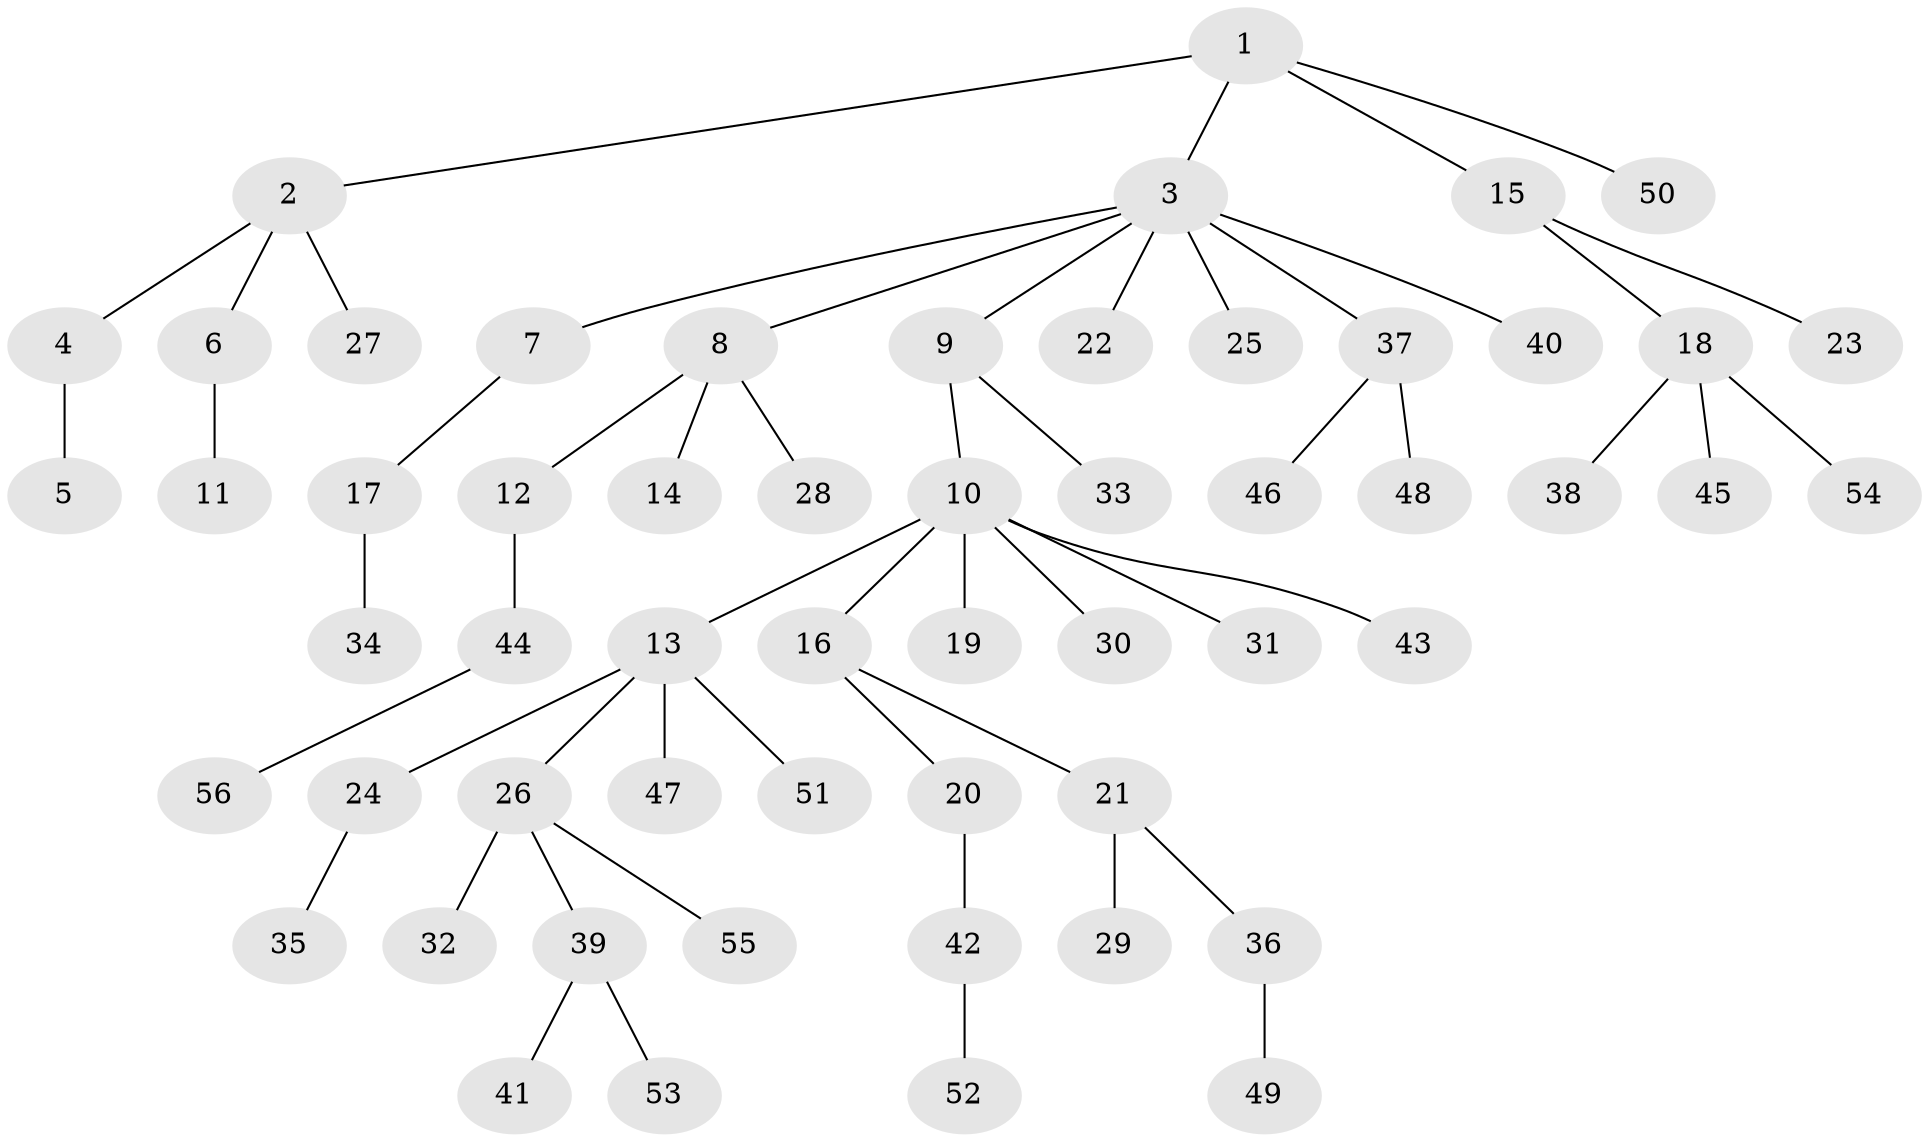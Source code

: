 // coarse degree distribution, {1: 0.5217391304347826, 2: 0.2608695652173913, 6: 0.043478260869565216, 5: 0.043478260869565216, 3: 0.13043478260869565}
// Generated by graph-tools (version 1.1) at 2025/37/03/04/25 23:37:16]
// undirected, 56 vertices, 55 edges
graph export_dot {
  node [color=gray90,style=filled];
  1;
  2;
  3;
  4;
  5;
  6;
  7;
  8;
  9;
  10;
  11;
  12;
  13;
  14;
  15;
  16;
  17;
  18;
  19;
  20;
  21;
  22;
  23;
  24;
  25;
  26;
  27;
  28;
  29;
  30;
  31;
  32;
  33;
  34;
  35;
  36;
  37;
  38;
  39;
  40;
  41;
  42;
  43;
  44;
  45;
  46;
  47;
  48;
  49;
  50;
  51;
  52;
  53;
  54;
  55;
  56;
  1 -- 2;
  1 -- 3;
  1 -- 15;
  1 -- 50;
  2 -- 4;
  2 -- 6;
  2 -- 27;
  3 -- 7;
  3 -- 8;
  3 -- 9;
  3 -- 22;
  3 -- 25;
  3 -- 37;
  3 -- 40;
  4 -- 5;
  6 -- 11;
  7 -- 17;
  8 -- 12;
  8 -- 14;
  8 -- 28;
  9 -- 10;
  9 -- 33;
  10 -- 13;
  10 -- 16;
  10 -- 19;
  10 -- 30;
  10 -- 31;
  10 -- 43;
  12 -- 44;
  13 -- 24;
  13 -- 26;
  13 -- 47;
  13 -- 51;
  15 -- 18;
  15 -- 23;
  16 -- 20;
  16 -- 21;
  17 -- 34;
  18 -- 38;
  18 -- 45;
  18 -- 54;
  20 -- 42;
  21 -- 29;
  21 -- 36;
  24 -- 35;
  26 -- 32;
  26 -- 39;
  26 -- 55;
  36 -- 49;
  37 -- 46;
  37 -- 48;
  39 -- 41;
  39 -- 53;
  42 -- 52;
  44 -- 56;
}
